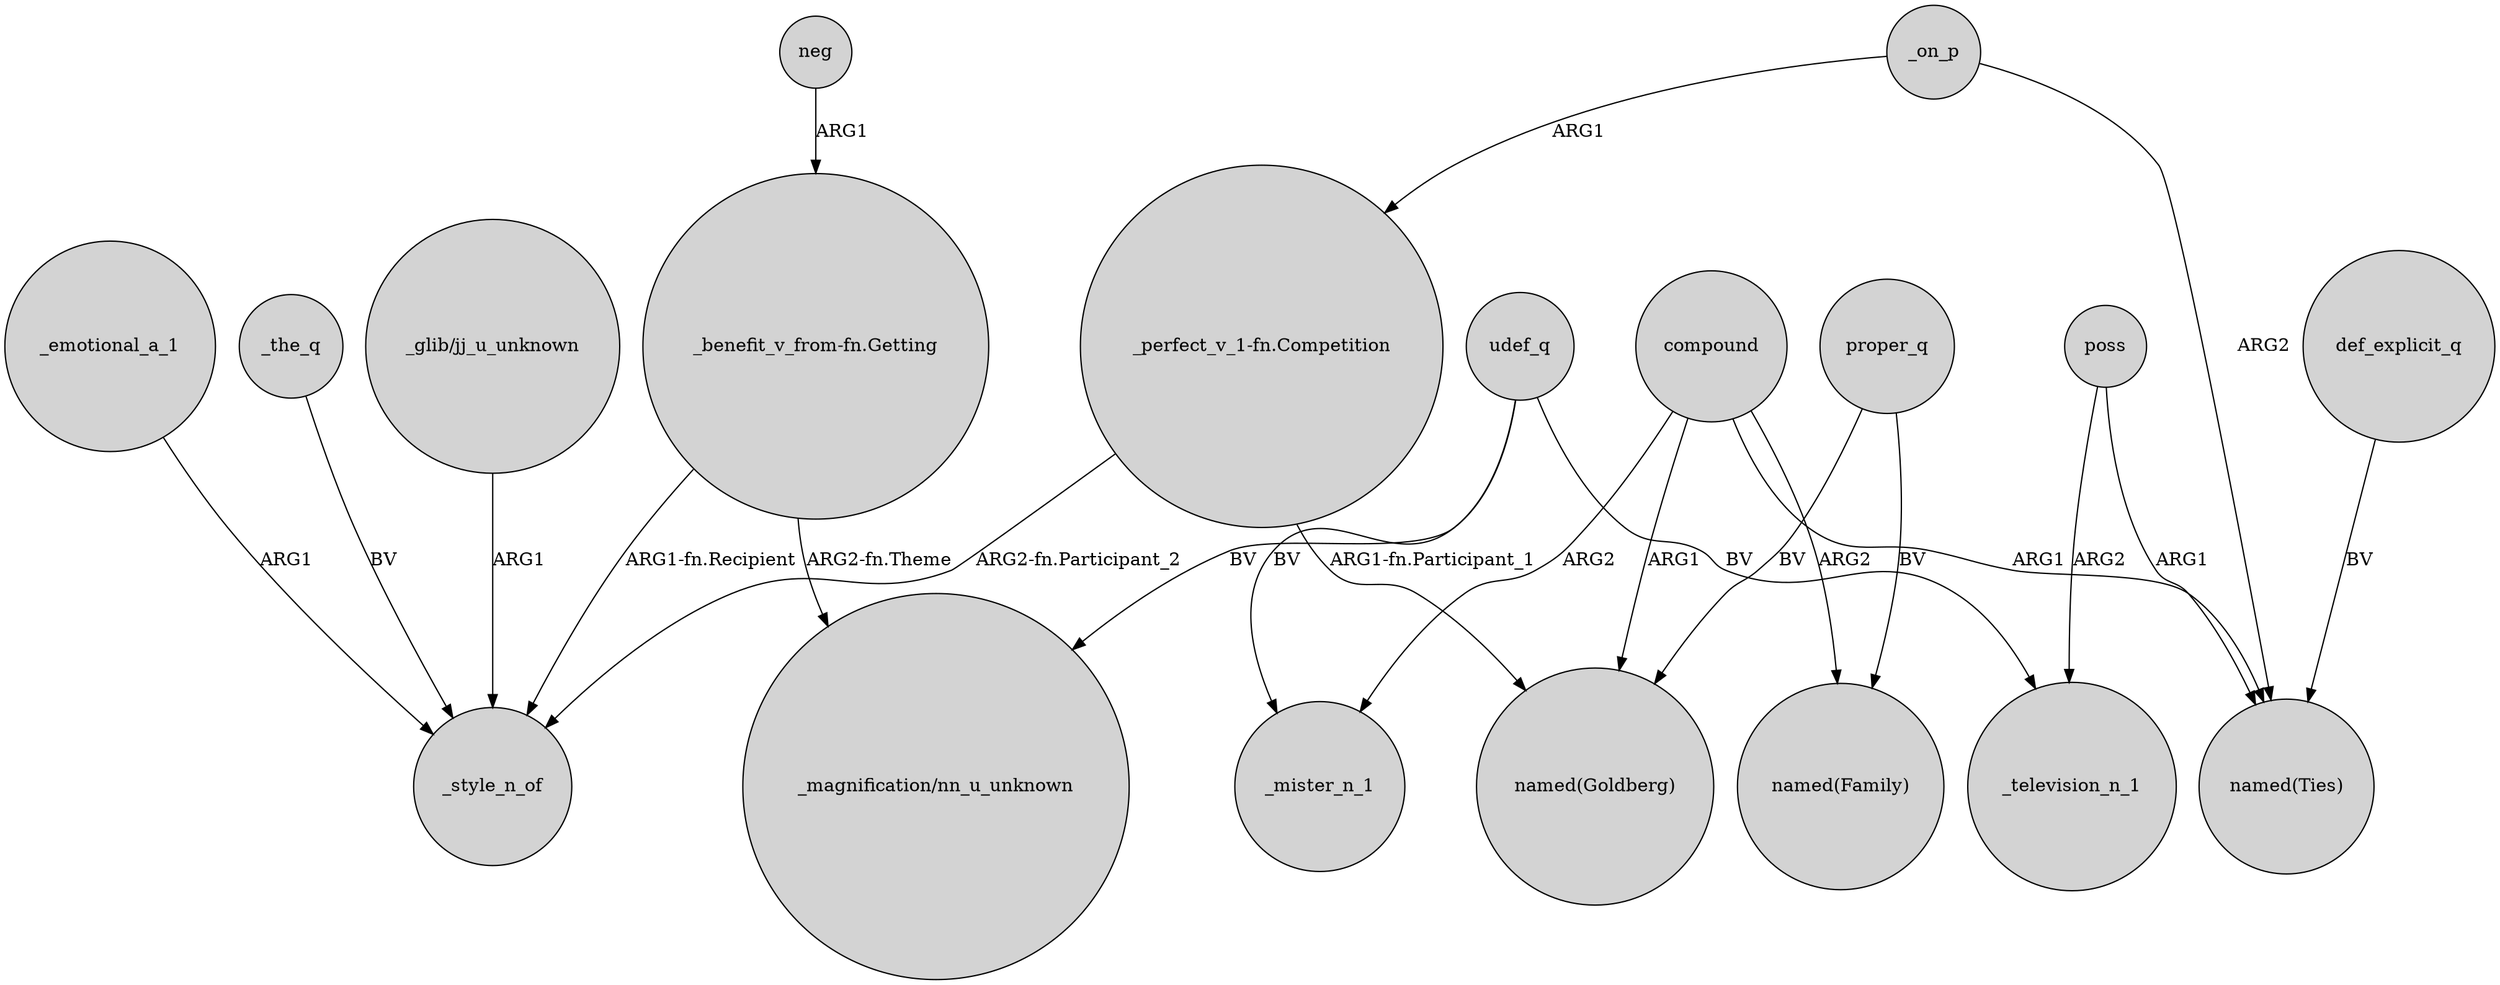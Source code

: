 digraph {
	node [shape=circle style=filled]
	compound -> _mister_n_1 [label=ARG2]
	compound -> "named(Ties)" [label=ARG1]
	udef_q -> "_magnification/nn_u_unknown" [label=BV]
	udef_q -> _television_n_1 [label=BV]
	"_benefit_v_from-fn.Getting" -> "_magnification/nn_u_unknown" [label="ARG2-fn.Theme"]
	poss -> _television_n_1 [label=ARG2]
	poss -> "named(Ties)" [label=ARG1]
	proper_q -> "named(Goldberg)" [label=BV]
	udef_q -> _mister_n_1 [label=BV]
	def_explicit_q -> "named(Ties)" [label=BV]
	_on_p -> "named(Ties)" [label=ARG2]
	"_benefit_v_from-fn.Getting" -> _style_n_of [label="ARG1-fn.Recipient"]
	_emotional_a_1 -> _style_n_of [label=ARG1]
	_on_p -> "_perfect_v_1-fn.Competition" [label=ARG1]
	"_perfect_v_1-fn.Competition" -> _style_n_of [label="ARG2-fn.Participant_2"]
	"_perfect_v_1-fn.Competition" -> "named(Goldberg)" [label="ARG1-fn.Participant_1"]
	neg -> "_benefit_v_from-fn.Getting" [label=ARG1]
	_the_q -> _style_n_of [label=BV]
	compound -> "named(Goldberg)" [label=ARG1]
	compound -> "named(Family)" [label=ARG2]
	"_glib/jj_u_unknown" -> _style_n_of [label=ARG1]
	proper_q -> "named(Family)" [label=BV]
}
